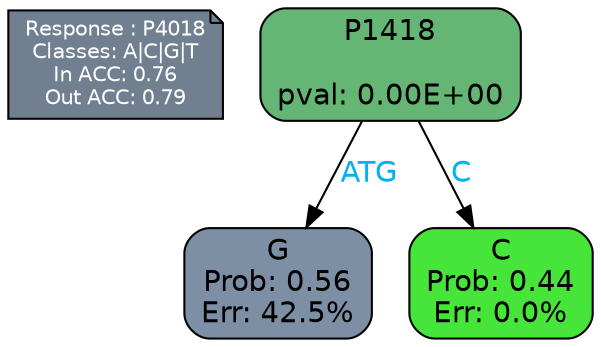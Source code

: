 digraph Tree {
node [shape=box, style="filled, rounded", color="black", fontname=helvetica] ;
graph [ranksep=equally, splines=polylines, bgcolor=transparent, dpi=600] ;
edge [fontname=helvetica] ;
LEGEND [label="Response : P4018
Classes: A|C|G|T
In ACC: 0.76
Out ACC: 0.79
",shape=note,align=left,style=filled,fillcolor="slategray",fontcolor="white",fontsize=10];1 [label="P1418

pval: 0.00E+00", fillcolor="#65b575"] ;
2 [label="G
Prob: 0.56
Err: 42.5%", fillcolor="#7d8fa4"] ;
3 [label="C
Prob: 0.44
Err: 0.0%", fillcolor="#47e539"] ;
1 -> 2 [label="ATG",fontcolor=deepskyblue2] ;
1 -> 3 [label="C",fontcolor=deepskyblue2] ;
{rank = same; 2;3;}{rank = same; LEGEND;1;}}